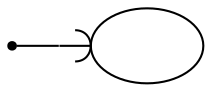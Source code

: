 digraph G {
  rankdir=LR;
  T [shape=point];
  H [label=""];
  T -> H [arrowsize=1.5,arrowhead=curve];
}

